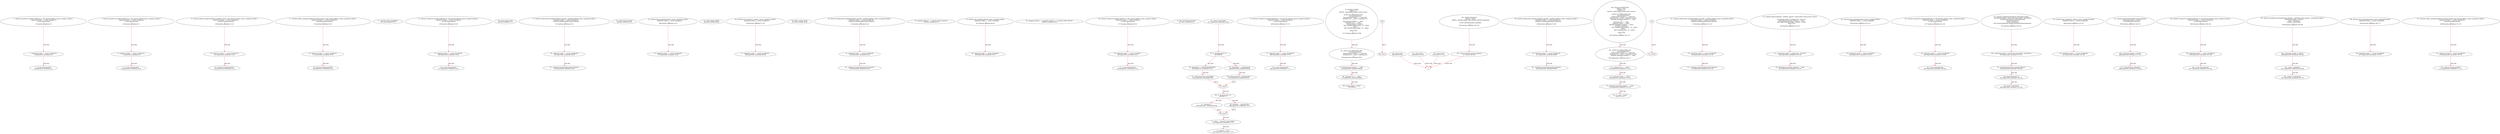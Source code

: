 digraph  {
13 [code="function transferTo_txorigin27(address to, uint amount,address owner_txorigin27) public {\n  require(tx.origin == owner_txorigin27);\n  to.call.value(amount);\n}", label="2_ function transferTo_txorigin27(address to, uint amount,address owner_txorigin27) public {\n  require(tx.origin == owner_txorigin27);\n  to.call.value(amount);\n}\n13-function_definition-3-6", method="transferTo_txorigin27(address to,uint amount,address owner_txorigin27)", type_label=function_definition];
29 [code="require(tx.origin == owner_txorigin27);", label="3_ require(tx.origin == owner_txorigin27);\n29-expression_statement-4-4", method="transferTo_txorigin27(address to,uint amount,address owner_txorigin27)", type_label=expression_statement];
38 [code="to.call.value(amount);", label="4_ to.call.value(amount);\n38-expression_statement-5-5", method="transferTo_txorigin27(address to,uint amount,address owner_txorigin27)", type_label=expression_statement];
61 [code="function transferTo_txorigin31(address to, uint amount,address owner_txorigin31) public {\n  require(tx.origin == owner_txorigin31);\n  to.call.value(amount);\n}", label="7_ function transferTo_txorigin31(address to, uint amount,address owner_txorigin31) public {\n  require(tx.origin == owner_txorigin31);\n  to.call.value(amount);\n}\n61-function_definition-8-11", method="transferTo_txorigin31(address to,uint amount,address owner_txorigin31)", type_label=function_definition];
77 [code="require(tx.origin == owner_txorigin31);", label="8_ require(tx.origin == owner_txorigin31);\n77-expression_statement-9-9", method="transferTo_txorigin31(address to,uint amount,address owner_txorigin31)", type_label=expression_statement];
86 [code="to.call.value(amount);", label="9_ to.call.value(amount);\n86-expression_statement-10-10", method="transferTo_txorigin31(address to,uint amount,address owner_txorigin31)", type_label=expression_statement];
109 [code="function sendto_txorigin13(address payable receiver, uint amount,address owner_txorigin13) public {\n	require (tx.origin == owner_txorigin13);\n	receiver.transfer(amount);\n}", label="12_ function sendto_txorigin13(address payable receiver, uint amount,address owner_txorigin13) public {\n	require (tx.origin == owner_txorigin13);\n	receiver.transfer(amount);\n}\n109-function_definition-13-16", method="sendto_txorigin13(address payable receiver,uint amount,address owner_txorigin13)", type_label=function_definition];
125 [code="require (tx.origin == owner_txorigin13);", label="13_ require (tx.origin == owner_txorigin13);\n125-expression_statement-14-14", method="sendto_txorigin13(address payable receiver,uint amount,address owner_txorigin13)", type_label=expression_statement];
134 [code="receiver.transfer(amount);", label="14_ receiver.transfer(amount);\n134-expression_statement-15-15", method="sendto_txorigin13(address payable receiver,uint amount,address owner_txorigin13)", type_label=expression_statement];
155 [code="function sendto_txorigin25(address payable receiver, uint amount,address owner_txorigin25) public {\n	require (tx.origin == owner_txorigin25);\n	receiver.transfer(amount);\n}", label="17_ function sendto_txorigin25(address payable receiver, uint amount,address owner_txorigin25) public {\n	require (tx.origin == owner_txorigin25);\n	receiver.transfer(amount);\n}\n155-function_definition-18-21", method="sendto_txorigin25(address payable receiver,uint amount,address owner_txorigin25)", type_label=function_definition];
171 [code="require (tx.origin == owner_txorigin25);", label="18_ require (tx.origin == owner_txorigin25);\n171-expression_statement-19-19", method="sendto_txorigin25(address payable receiver,uint amount,address owner_txorigin25)", type_label=expression_statement];
180 [code="receiver.transfer(amount);", label="19_ receiver.transfer(amount);\n180-expression_statement-20-20", method="sendto_txorigin25(address payable receiver,uint amount,address owner_txorigin25)", type_label=expression_statement];
187 [code="uint256 public totalSupply;", label="21_ uint256 public totalSupply;\n187-new_variable-22-22", method="", type_label=new_variable];
192 [code="function transferTo_txorigin19(address to, uint amount,address owner_txorigin19) public {\n  require(tx.origin == owner_txorigin19);\n  to.call.value(amount);\n}", label="22_ function transferTo_txorigin19(address to, uint amount,address owner_txorigin19) public {\n  require(tx.origin == owner_txorigin19);\n  to.call.value(amount);\n}\n192-function_definition-23-26", method="transferTo_txorigin19(address to,uint amount,address owner_txorigin19)", type_label=function_definition];
208 [code="require(tx.origin == owner_txorigin19);", label="23_ require(tx.origin == owner_txorigin19);\n208-expression_statement-24-24", method="transferTo_txorigin19(address to,uint amount,address owner_txorigin19)", type_label=expression_statement];
217 [code="to.call.value(amount);", label="24_ to.call.value(amount);\n217-expression_statement-25-25", method="transferTo_txorigin19(address to,uint amount,address owner_txorigin19)", type_label=expression_statement];
226 [code="string public name;", label="26_ string public name;\n226-new_variable-27-27", method="", type_label=new_variable];
231 [code="function withdrawAll_txorigin26(address payable _recipient,address owner_txorigin26) public {\n        require(tx.origin == owner_txorigin26);\n        _recipient.transfer(address(this).balance);\n    }", label="27_ function withdrawAll_txorigin26(address payable _recipient,address owner_txorigin26) public {\n        require(tx.origin == owner_txorigin26);\n        _recipient.transfer(address(this).balance);\n    }\n231-function_definition-28-31", method="withdrawAll_txorigin26(address payable _recipient,address owner_txorigin26)", type_label=function_definition];
243 [code="require(tx.origin == owner_txorigin26);", label="28_ require(tx.origin == owner_txorigin26);\n243-expression_statement-29-29", method="withdrawAll_txorigin26(address payable _recipient,address owner_txorigin26)", type_label=expression_statement];
252 [code="_recipient.transfer(address(this).balance);", label="29_ _recipient.transfer(address(this).balance);\n252-expression_statement-30-30", method="withdrawAll_txorigin26(address payable _recipient,address owner_txorigin26)", type_label=expression_statement];
263 [code="uint8 public decimals;", label="31_ uint8 public decimals;\n263-new_variable-32-32", method="", type_label=new_variable];
268 [code="function bug_txorigin20(address owner_txorigin20) public{\n        require(tx.origin == owner_txorigin20);\n    }", label="32_ function bug_txorigin20(address owner_txorigin20) public{\n        require(tx.origin == owner_txorigin20);\n    }\n268-function_definition-33-35", method="bug_txorigin20(address owner_txorigin20)", type_label=function_definition];
276 [code="require(tx.origin == owner_txorigin20);", label="33_ require(tx.origin == owner_txorigin20);\n276-expression_statement-34-34", method="bug_txorigin20(address owner_txorigin20)", type_label=expression_statement];
285 [code="string public symbol;", label="35_ string public symbol;\n285-new_variable-36-36", method="", type_label=new_variable];
290 [code="function bug_txorigin32(  address owner_txorigin32) public{\n        require(tx.origin == owner_txorigin32);\n    }", label="36_ function bug_txorigin32(  address owner_txorigin32) public{\n        require(tx.origin == owner_txorigin32);\n    }\n290-function_definition-37-39", method="bug_txorigin32(address owner_txorigin32)", type_label=function_definition];
298 [code="require(tx.origin == owner_txorigin32);", label="37_ require(tx.origin == owner_txorigin32);\n298-expression_statement-38-38", method="bug_txorigin32(address owner_txorigin32)", type_label=expression_statement];
307 [code="address public owner;", label="39_ address public owner;\n307-new_variable-40-40", method="", type_label=new_variable];
312 [code="function withdrawAll_txorigin38(address payable _recipient,address owner_txorigin38) public {\n        require(tx.origin == owner_txorigin38);\n        _recipient.transfer(address(this).balance);\n    }", label="40_ function withdrawAll_txorigin38(address payable _recipient,address owner_txorigin38) public {\n        require(tx.origin == owner_txorigin38);\n        _recipient.transfer(address(this).balance);\n    }\n312-function_definition-41-44", method="withdrawAll_txorigin38(address payable _recipient,address owner_txorigin38)", type_label=function_definition];
324 [code="require(tx.origin == owner_txorigin38);", label="41_ require(tx.origin == owner_txorigin38);\n324-expression_statement-42-42", method="withdrawAll_txorigin38(address payable _recipient,address owner_txorigin38)", type_label=expression_statement];
333 [code="_recipient.transfer(address(this).balance);", label="42_ _recipient.transfer(address(this).balance);\n333-expression_statement-43-43", method="withdrawAll_txorigin38(address payable _recipient,address owner_txorigin38)", type_label=expression_statement];
344 [code="mapping (address => uint256) public balances;", label="44_ mapping (address => uint256) public balances;\n344-new_variable-45-45", method="", type_label=new_variable];
351 [code="function bug_txorigin4(address owner_txorigin4) public{\n        require(tx.origin == owner_txorigin4);\n    }", label="45_ function bug_txorigin4(address owner_txorigin4) public{\n        require(tx.origin == owner_txorigin4);\n    }\n351-function_definition-46-48", method="bug_txorigin4(address owner_txorigin4)", type_label=function_definition];
359 [code="require(tx.origin == owner_txorigin4);", label="46_ require(tx.origin == owner_txorigin4);\n359-expression_statement-47-47", method="bug_txorigin4(address owner_txorigin4)", type_label=expression_statement];
368 [code="mapping (address => mapping (address => uint256)) public allowed;", label="48_ mapping (address => mapping (address => uint256)) public allowed;\n368-new_variable-49-49", method="", type_label=new_variable];
377 [code="function transferTo_txorigin7(address to, uint amount,address owner_txorigin7) public {\n  require(tx.origin == owner_txorigin7);\n  to.call.value(amount);\n}", label="49_ function transferTo_txorigin7(address to, uint amount,address owner_txorigin7) public {\n  require(tx.origin == owner_txorigin7);\n  to.call.value(amount);\n}\n377-function_definition-50-53", method="transferTo_txorigin7(address to,uint amount,address owner_txorigin7)", type_label=function_definition];
393 [code="require(tx.origin == owner_txorigin7);", label="50_ require(tx.origin == owner_txorigin7);\n393-expression_statement-51-51", method="transferTo_txorigin7(address to,uint amount,address owner_txorigin7)", type_label=expression_statement];
402 [code="to.call.value(amount);", label="51_ to.call.value(amount);\n402-expression_statement-52-52", method="transferTo_txorigin7(address to,uint amount,address owner_txorigin7)", type_label=expression_statement];
411 [code="bool isTransPaused=false;", label="53_ bool isTransPaused=false;\n411-new_variable-54-54", method="", type_label=new_variable];
427 [code="owner=msg.sender;", label="58_ owner=msg.sender;\n427-expression_statement-59-59", method="", type_label=expression_statement];
433 [code="if(_initialAmount<=0){\n		    totalSupply = 100000000000000000;    \n		    balances[owner]=totalSupply;\n		}else{\n		    totalSupply = _initialAmount;    \n		    balances[owner]=_initialAmount;\n		}", label="59_ if__initialAmount<=0\n433-if-60-66", method="", type_label=if];
1548 [code="if(_initialAmount<=0){\n		    totalSupply = 100000000000000000;    \n		    balances[owner]=totalSupply;\n		}else{\n		    totalSupply = _initialAmount;    \n		    balances[owner]=_initialAmount;\n		}", label="59_ end_if", method="", type_label=end_if];
438 [code="totalSupply = 100000000000000000;", label="60_ totalSupply = 100000000000000000;\n438-expression_statement-61-61", method="", type_label=expression_statement];
442 [code="balances[owner]=totalSupply;", label="61_ balances[owner]=totalSupply;\n442-expression_statement-62-62", method="", type_label=expression_statement];
449 [code="totalSupply = _initialAmount;", label="63_ totalSupply = _initialAmount;\n449-expression_statement-64-64", method="", type_label=expression_statement];
453 [code="balances[owner]=_initialAmount;", label="64_ balances[owner]=_initialAmount;\n453-expression_statement-65-65", method="", type_label=expression_statement];
459 [code="if(_decimalUnits<=0){\n		    decimals=2;\n		}else{\n		    decimals = _decimalUnits;\n		}", label="66_ if__decimalUnits<=0\n459-if-67-71", method="", type_label=if];
1574 [code="if(_decimalUnits<=0){\n		    decimals=2;\n		}else{\n		    decimals = _decimalUnits;\n		}", label="66_ end_if", method="", type_label=end_if];
464 [code="decimals=2;", label="67_ decimals=2;\n464-expression_statement-68-68", method="", type_label=expression_statement];
469 [code="decimals = _decimalUnits;", label="69_ decimals = _decimalUnits;\n469-expression_statement-70-70", method="", type_label=expression_statement];
473 [code="name = \"CareerOn Chain Token\";", label="71_ name = \"CareerOn Chain Token\";\n473-expression_statement-72-72", method="", type_label=expression_statement];
478 [code="symbol = \"COT\";", label="72_ symbol = \"COT\";\n478-expression_statement-73-73", method="", type_label=expression_statement];
483 [code="function transferTo_txorigin23(address to, uint amount,address owner_txorigin23) public {\n  require(tx.origin == owner_txorigin23);\n  to.call.value(amount);\n}", label="74_ function transferTo_txorigin23(address to, uint amount,address owner_txorigin23) public {\n  require(tx.origin == owner_txorigin23);\n  to.call.value(amount);\n}\n483-function_definition-75-78", method="transferTo_txorigin23(address to,uint amount,address owner_txorigin23)", type_label=function_definition];
499 [code="require(tx.origin == owner_txorigin23);", label="75_ require(tx.origin == owner_txorigin23);\n499-expression_statement-76-76", method="transferTo_txorigin23(address to,uint amount,address owner_txorigin23)", type_label=expression_statement];
508 [code="to.call.value(amount);", label="76_ to.call.value(amount);\n508-expression_statement-77-77", method="transferTo_txorigin23(address to,uint amount,address owner_txorigin23)", type_label=expression_statement];
517 [code="function transfer(\n        address _to, \n        uint256 _value) public returns (bool success) \n    {\n        assert(_to!=address(this) && \n                !isTransPaused &&\n                balances[msg.sender] >= _value &&\n                balances[_to] + _value > balances[_to]\n        );\n        balances[msg.sender] -= _value; \n        balances[_to] += _value; \n		if(msg.sender==owner){\n			emit Transfer(address(this), _to, _value); \n		}else{\n			emit Transfer(msg.sender, _to, _value); \n		}\n        return true;\n    }", label="78_ function transfer(\n        address _to, \n        uint256 _value) public returns (bool success) \n    {\n        assert(_to!=address(this) && \n                !isTransPaused &&\n                balances[msg.sender] >= _value &&\n                balances[_to] + _value > balances[_to]\n        );\n        balances[msg.sender] -= _value; \n        balances[_to] += _value; \n		if(msg.sender==owner){\n			emit Transfer(address(this), _to, _value); \n		}else{\n			emit Transfer(msg.sender, _to, _value); \n		}\n        return true;\n    }\n517-function_definition-79-96", method="transfer(address _to,uint256 _value)", type_label=function_definition];
534 [code="assert(_to!=address(this) && \n                !isTransPaused &&\n                balances[msg.sender] >= _value &&\n                balances[_to] + _value > balances[_to]\n        );", label="82_ assert(_to!=address(this) && \n                !isTransPaused &&\n                balances[msg.sender] >= _value &&\n                balances[_to] + _value > balances[_to]\n        );\n534-expression_statement-83-87", method="transfer(address _to,uint256 _value)", type_label=expression_statement];
564 [code="balances[msg.sender] -= _value;", label="87_ balances[msg.sender] -= _value;\n564-expression_statement-88-88", method="transfer(address _to,uint256 _value)", type_label=expression_statement];
572 [code="balances[_to] += _value;", label="88_ balances[_to] += _value;\n572-expression_statement-89-89", method="transfer(address _to,uint256 _value)", type_label=expression_statement];
578 [code="if(msg.sender==owner){\n			emit Transfer(address(this), _to, _value); \n		}else{\n			emit Transfer(msg.sender, _to, _value); \n		}", label="89_ if_msg.sender==owner\n578-if-90-94", method="transfer(address _to,uint256 _value)", type_label=if];
1693 [code="if(msg.sender==owner){\n			emit Transfer(address(this), _to, _value); \n		}else{\n			emit Transfer(msg.sender, _to, _value); \n		}", label="89_ end_if", method="transfer(address _to,uint256 _value)", type_label=end_if];
606 [code="return true;", label="94_ return true;\n606-return-95-95", method="transfer(address _to,uint256 _value)", type_label=return];
609 [code="function withdrawAll_txorigin14(address payable _recipient,address owner_txorigin14) public {\n        require(tx.origin == owner_txorigin14);\n        _recipient.transfer(address(this).balance);\n    }", label="96_ function withdrawAll_txorigin14(address payable _recipient,address owner_txorigin14) public {\n        require(tx.origin == owner_txorigin14);\n        _recipient.transfer(address(this).balance);\n    }\n609-function_definition-97-100", method="withdrawAll_txorigin14(address payable _recipient,address owner_txorigin14)", type_label=function_definition];
621 [code="require(tx.origin == owner_txorigin14);", label="97_ require(tx.origin == owner_txorigin14);\n621-expression_statement-98-98", method="withdrawAll_txorigin14(address payable _recipient,address owner_txorigin14)", type_label=expression_statement];
630 [code="_recipient.transfer(address(this).balance);", label="98_ _recipient.transfer(address(this).balance);\n630-expression_statement-99-99", method="withdrawAll_txorigin14(address payable _recipient,address owner_txorigin14)", type_label=expression_statement];
641 [code="function transferFrom(\n        address _from, \n        address _to, \n        uint256 _value) public returns (bool success) \n    {\n        assert(_to!=address(this) && \n                !isTransPaused &&\n                balances[msg.sender] >= _value &&\n                balances[_to] + _value > balances[_to] &&\n                allowed[_from][msg.sender] >= _value\n        );\n        balances[_to] += _value; \n        balances[_from] -= _value;  \n        allowed[_from][msg.sender] -= _value; \n        if(_from==owner){\n			emit Transfer(address(this), _to, _value); \n		}else{\n			emit Transfer(_from, _to, _value); \n		}\n        return true;\n    }", label="100_ function transferFrom(\n        address _from, \n        address _to, \n        uint256 _value) public returns (bool success) \n    {\n        assert(_to!=address(this) && \n                !isTransPaused &&\n                balances[msg.sender] >= _value &&\n                balances[_to] + _value > balances[_to] &&\n                allowed[_from][msg.sender] >= _value\n        );\n        balances[_to] += _value; \n        balances[_from] -= _value;  \n        allowed[_from][msg.sender] -= _value; \n        if(_from==owner){\n			emit Transfer(address(this), _to, _value); \n		}else{\n			emit Transfer(_from, _to, _value); \n		}\n        return true;\n    }\n641-function_definition-101-121", method="transferFrom(address _from,address _to,uint256 _value)", type_label=function_definition];
662 [code="assert(_to!=address(this) && \n                !isTransPaused &&\n                balances[msg.sender] >= _value &&\n                balances[_to] + _value > balances[_to] &&\n                allowed[_from][msg.sender] >= _value\n        );", label="105_ assert(_to!=address(this) && \n                !isTransPaused &&\n                balances[msg.sender] >= _value &&\n                balances[_to] + _value > balances[_to] &&\n                allowed[_from][msg.sender] >= _value\n        );\n662-expression_statement-106-111", method="transferFrom(address _from,address _to,uint256 _value)", type_label=expression_statement];
702 [code="balances[_to] += _value;", label="111_ balances[_to] += _value;\n702-expression_statement-112-112", method="transferFrom(address _from,address _to,uint256 _value)", type_label=expression_statement];
708 [code="balances[_from] -= _value;", label="112_ balances[_from] -= _value;\n708-expression_statement-113-113", method="transferFrom(address _from,address _to,uint256 _value)", type_label=expression_statement];
714 [code="allowed[_from][msg.sender] -= _value;", label="113_ allowed[_from][msg.sender] -= _value;\n714-expression_statement-114-114", method="transferFrom(address _from,address _to,uint256 _value)", type_label=expression_statement];
724 [code="if(_from==owner){\n			emit Transfer(address(this), _to, _value); \n		}else{\n			emit Transfer(_from, _to, _value); \n		}", label="114_ if__from==owner\n724-if-115-119", method="transferFrom(address _from,address _to,uint256 _value)", type_label=if];
1839 [code="if(_from==owner){\n			emit Transfer(address(this), _to, _value); \n		}else{\n			emit Transfer(_from, _to, _value); \n		}", label="114_ end_if", method="transferFrom(address _from,address _to,uint256 _value)", type_label=end_if];
748 [code="return true;", label="119_ return true;\n748-return-120-120", method="transferFrom(address _from,address _to,uint256 _value)", type_label=return];
751 [code="function withdrawAll_txorigin30(address payable _recipient,address owner_txorigin30) public {\n        require(tx.origin == owner_txorigin30);\n        _recipient.transfer(address(this).balance);\n    }", label="121_ function withdrawAll_txorigin30(address payable _recipient,address owner_txorigin30) public {\n        require(tx.origin == owner_txorigin30);\n        _recipient.transfer(address(this).balance);\n    }\n751-function_definition-122-125", method="withdrawAll_txorigin30(address payable _recipient,address owner_txorigin30)", type_label=function_definition];
763 [code="require(tx.origin == owner_txorigin30);", label="122_ require(tx.origin == owner_txorigin30);\n763-expression_statement-123-123", method="withdrawAll_txorigin30(address payable _recipient,address owner_txorigin30)", type_label=expression_statement];
772 [code="_recipient.transfer(address(this).balance);", label="123_ _recipient.transfer(address(this).balance);\n772-expression_statement-124-124", method="withdrawAll_txorigin30(address payable _recipient,address owner_txorigin30)", type_label=expression_statement];
783 [code="function approve(address _spender, uint256 _value) public returns (bool success) \n    { \n        assert(msg.sender!=_spender && _value>0);\n        allowed[msg.sender][_spender] = _value;\n        emit Approval(msg.sender, _spender, _value);\n        return true;\n    }", label="125_ function approve(address _spender, uint256 _value) public returns (bool success) \n    { \n        assert(msg.sender!=_spender && _value>0);\n        allowed[msg.sender][_spender] = _value;\n        emit Approval(msg.sender, _spender, _value);\n        return true;\n    }\n783-function_definition-126-132", method="approve(address _spender,uint256 _value)", type_label=function_definition];
800 [code="assert(msg.sender!=_spender && _value>0);", label="127_ assert(msg.sender!=_spender && _value>0);\n800-expression_statement-128-128", method="approve(address _spender,uint256 _value)", type_label=expression_statement];
813 [code="allowed[msg.sender][_spender] = _value;", label="128_ allowed[msg.sender][_spender] = _value;\n813-expression_statement-129-129", method="approve(address _spender,uint256 _value)", type_label=expression_statement];
833 [code="return true;", label="130_ return true;\n833-return-131-131", method="approve(address _spender,uint256 _value)", type_label=return];
836 [code="function bug_txorigin8(address owner_txorigin8) public{\n        require(tx.origin == owner_txorigin8);\n    }", label="132_ function bug_txorigin8(address owner_txorigin8) public{\n        require(tx.origin == owner_txorigin8);\n    }\n836-function_definition-133-135", method="bug_txorigin8(address owner_txorigin8)", type_label=function_definition];
844 [code="require(tx.origin == owner_txorigin8);", label="133_ require(tx.origin == owner_txorigin8);\n844-expression_statement-134-134", method="bug_txorigin8(address owner_txorigin8)", type_label=expression_statement];
853 [code="function allowance(\n        address _owner, \n        address _spender) public view returns (uint256 remaining) \n    {\n        return allowed[_owner][_spender]; \n    }", label="135_ function allowance(\n        address _owner, \n        address _spender) public view returns (uint256 remaining) \n    {\n        return allowed[_owner][_spender]; \n    }\n853-function_definition-136-141", method="allowance(address _owner,address _spender)", type_label=function_definition];
871 [code="return allowed[_owner][_spender];", label="139_ return allowed[_owner][_spender];\n871-return-140-140", method="allowance(address _owner,address _spender)", type_label=return];
877 [code="function transferTo_txorigin39(address to, uint amount,address owner_txorigin39) public {\n  require(tx.origin == owner_txorigin39);\n  to.call.value(amount);\n}", label="141_ function transferTo_txorigin39(address to, uint amount,address owner_txorigin39) public {\n  require(tx.origin == owner_txorigin39);\n  to.call.value(amount);\n}\n877-function_definition-142-145", method="transferTo_txorigin39(address to,uint amount,address owner_txorigin39)", type_label=function_definition];
893 [code="require(tx.origin == owner_txorigin39);", label="142_ require(tx.origin == owner_txorigin39);\n893-expression_statement-143-143", method="transferTo_txorigin39(address to,uint amount,address owner_txorigin39)", type_label=expression_statement];
902 [code="to.call.value(amount);", label="143_ to.call.value(amount);\n902-expression_statement-144-144", method="transferTo_txorigin39(address to,uint amount,address owner_txorigin39)", type_label=expression_statement];
911 [code="function changeOwner(address newOwner) public{\n        assert(msg.sender==owner && msg.sender!=newOwner);\n        balances[newOwner]=balances[owner];\n        balances[owner]=0;\n        owner=newOwner;\n        emit OwnerChang(msg.sender,newOwner,balances[owner]); \n    }", label="145_ function changeOwner(address newOwner) public{\n        assert(msg.sender==owner && msg.sender!=newOwner);\n        balances[newOwner]=balances[owner];\n        balances[owner]=0;\n        owner=newOwner;\n        emit OwnerChang(msg.sender,newOwner,balances[owner]); \n    }\n911-function_definition-146-152", method="changeOwner(address newOwner)", type_label=function_definition];
919 [code="assert(msg.sender==owner && msg.sender!=newOwner);", label="146_ assert(msg.sender==owner && msg.sender!=newOwner);\n919-expression_statement-147-147", method="changeOwner(address newOwner)", type_label=expression_statement];
934 [code="balances[newOwner]=balances[owner];", label="147_ balances[newOwner]=balances[owner];\n934-expression_statement-148-148", method="changeOwner(address newOwner)", type_label=expression_statement];
942 [code="balances[owner]=0;", label="148_ balances[owner]=0;\n942-expression_statement-149-149", method="changeOwner(address newOwner)", type_label=expression_statement];
948 [code="owner=newOwner;", label="149_ owner=newOwner;\n948-expression_statement-150-150", method="changeOwner(address newOwner)", type_label=expression_statement];
964 [code="function bug_txorigin36(  address owner_txorigin36) public{\n        require(tx.origin == owner_txorigin36);\n    }", label="152_ function bug_txorigin36(  address owner_txorigin36) public{\n        require(tx.origin == owner_txorigin36);\n    }\n964-function_definition-153-155", method="bug_txorigin36(address owner_txorigin36)", type_label=function_definition];
972 [code="require(tx.origin == owner_txorigin36);", label="153_ require(tx.origin == owner_txorigin36);\n972-expression_statement-154-154", method="bug_txorigin36(address owner_txorigin36)", type_label=expression_statement];
981 [code="function setPauseStatus(bool isPaused)public{\n        assert(msg.sender==owner);\n        isTransPaused=isPaused;\n    }", label="155_ function setPauseStatus(bool isPaused)public{\n        assert(msg.sender==owner);\n        isTransPaused=isPaused;\n    }\n981-function_definition-156-159", method="setPauseStatus(bool isPaused)", type_label=function_definition];
989 [code="assert(msg.sender==owner);", label="156_ assert(msg.sender==owner);\n989-expression_statement-157-157", method="setPauseStatus(bool isPaused)", type_label=expression_statement];
998 [code="isTransPaused=isPaused;", label="157_ isTransPaused=isPaused;\n998-expression_statement-158-158", method="setPauseStatus(bool isPaused)", type_label=expression_statement];
1002 [code="function transferTo_txorigin35(address to, uint amount,address owner_txorigin35) public {\n  require(tx.origin == owner_txorigin35);\n  to.call.value(amount);\n}", label="159_ function transferTo_txorigin35(address to, uint amount,address owner_txorigin35) public {\n  require(tx.origin == owner_txorigin35);\n  to.call.value(amount);\n}\n1002-function_definition-160-163", method="transferTo_txorigin35(address to,uint amount,address owner_txorigin35)", type_label=function_definition];
1018 [code="require(tx.origin == owner_txorigin35);", label="160_ require(tx.origin == owner_txorigin35);\n1018-expression_statement-161-161", method="transferTo_txorigin35(address to,uint amount,address owner_txorigin35)", type_label=expression_statement];
1027 [code="to.call.value(amount);", label="161_ to.call.value(amount);\n1027-expression_statement-162-162", method="transferTo_txorigin35(address to,uint amount,address owner_txorigin35)", type_label=expression_statement];
1036 [code="function changeContractName(string memory _newName,string memory _newSymbol) public {\n        assert(msg.sender==owner);\n        name=_newName;\n        symbol=_newSymbol;\n    }", label="163_ function changeContractName(string memory _newName,string memory _newSymbol) public {\n        assert(msg.sender==owner);\n        name=_newName;\n        symbol=_newSymbol;\n    }\n1036-function_definition-164-168", method="changeContractName(string memory _newName,string memory _newSymbol)", type_label=function_definition];
1048 [code="assert(msg.sender==owner);", label="164_ assert(msg.sender==owner);\n1048-expression_statement-165-165", method="changeContractName(string memory _newName,string memory _newSymbol)", type_label=expression_statement];
1057 [code="name=_newName;", label="165_ name=_newName;\n1057-expression_statement-166-166", method="changeContractName(string memory _newName,string memory _newSymbol)", type_label=expression_statement];
1061 [code="symbol=_newSymbol;", label="166_ symbol=_newSymbol;\n1061-expression_statement-167-167", method="changeContractName(string memory _newName,string memory _newSymbol)", type_label=expression_statement];
1065 [code="function bug_txorigin40(address owner_txorigin40) public{\n        require(tx.origin == owner_txorigin40);\n    }", label="168_ function bug_txorigin40(address owner_txorigin40) public{\n        require(tx.origin == owner_txorigin40);\n    }\n1065-function_definition-169-171", method="bug_txorigin40(address owner_txorigin40)", type_label=function_definition];
1073 [code="require(tx.origin == owner_txorigin40);", label="169_ require(tx.origin == owner_txorigin40);\n1073-expression_statement-170-170", method="bug_txorigin40(address owner_txorigin40)", type_label=expression_statement];
1088 [code="function sendto_txorigin33(address payable receiver, uint amount,address owner_txorigin33) public {\n	require (tx.origin == owner_txorigin33);\n	receiver.transfer(amount);\n}", label="174_ function sendto_txorigin33(address payable receiver, uint amount,address owner_txorigin33) public {\n	require (tx.origin == owner_txorigin33);\n	receiver.transfer(amount);\n}\n1088-function_definition-175-178", method="sendto_txorigin33(address payable receiver,uint amount,address owner_txorigin33)", type_label=function_definition];
1104 [code="require (tx.origin == owner_txorigin33);", label="175_ require (tx.origin == owner_txorigin33);\n1104-expression_statement-176-176", method="sendto_txorigin33(address payable receiver,uint amount,address owner_txorigin33)", type_label=expression_statement];
1113 [code="receiver.transfer(amount);", label="176_ receiver.transfer(amount);\n1113-expression_statement-177-177", method="sendto_txorigin33(address payable receiver,uint amount,address owner_txorigin33)", type_label=expression_statement];
596;
2;
740;
13 -> 29  [color=red, controlflow_type=next_line, edge_type=CFG_edge, key=0, label=next_line];
29 -> 38  [color=red, controlflow_type=next_line, edge_type=CFG_edge, key=0, label=next_line];
61 -> 77  [color=red, controlflow_type=next_line, edge_type=CFG_edge, key=0, label=next_line];
77 -> 86  [color=red, controlflow_type=next_line, edge_type=CFG_edge, key=0, label=next_line];
109 -> 125  [color=red, controlflow_type=next_line, edge_type=CFG_edge, key=0, label=next_line];
125 -> 134  [color=red, controlflow_type=next_line, edge_type=CFG_edge, key=0, label=next_line];
155 -> 171  [color=red, controlflow_type=next_line, edge_type=CFG_edge, key=0, label=next_line];
171 -> 180  [color=red, controlflow_type=next_line, edge_type=CFG_edge, key=0, label=next_line];
192 -> 208  [color=red, controlflow_type=next_line, edge_type=CFG_edge, key=0, label=next_line];
208 -> 217  [color=red, controlflow_type=next_line, edge_type=CFG_edge, key=0, label=next_line];
231 -> 243  [color=red, controlflow_type=next_line, edge_type=CFG_edge, key=0, label=next_line];
243 -> 252  [color=red, controlflow_type=next_line, edge_type=CFG_edge, key=0, label=next_line];
268 -> 276  [color=red, controlflow_type=next_line, edge_type=CFG_edge, key=0, label=next_line];
290 -> 298  [color=red, controlflow_type=next_line, edge_type=CFG_edge, key=0, label=next_line];
312 -> 324  [color=red, controlflow_type=next_line, edge_type=CFG_edge, key=0, label=next_line];
324 -> 333  [color=red, controlflow_type=next_line, edge_type=CFG_edge, key=0, label=next_line];
351 -> 359  [color=red, controlflow_type=next_line, edge_type=CFG_edge, key=0, label=next_line];
377 -> 393  [color=red, controlflow_type=next_line, edge_type=CFG_edge, key=0, label=next_line];
393 -> 402  [color=red, controlflow_type=next_line, edge_type=CFG_edge, key=0, label=next_line];
427 -> 433  [color=red, controlflow_type=next_line, edge_type=CFG_edge, key=0, label=next_line];
433 -> 438  [color=red, controlflow_type=pos_next, edge_type=CFG_edge, key=0, label=pos_next];
433 -> 449  [color=red, controlflow_type=neg_next, edge_type=CFG_edge, key=0, label=neg_next];
1548 -> 459  [color=red, controlflow_type=next_line, edge_type=CFG_edge, key=0, label=next_line];
438 -> 442  [color=red, controlflow_type=next_line, edge_type=CFG_edge, key=0, label=next_line];
442 -> 1548  [color=red, controlflow_type=end_if, edge_type=CFG_edge, key=0, label=end_if];
449 -> 453  [color=red, controlflow_type=next_line, edge_type=CFG_edge, key=0, label=next_line];
453 -> 1548  [color=red, controlflow_type=end_if, edge_type=CFG_edge, key=0, label=end_if];
459 -> 464  [color=red, controlflow_type=pos_next, edge_type=CFG_edge, key=0, label=pos_next];
459 -> 469  [color=red, controlflow_type=neg_next, edge_type=CFG_edge, key=0, label=neg_next];
1574 -> 473  [color=red, controlflow_type=next_line, edge_type=CFG_edge, key=0, label=next_line];
464 -> 1574  [color=red, controlflow_type=end_if, edge_type=CFG_edge, key=0, label=end_if];
469 -> 1574  [color=red, controlflow_type=end_if, edge_type=CFG_edge, key=0, label=end_if];
473 -> 478  [color=red, controlflow_type=next_line, edge_type=CFG_edge, key=0, label=next_line];
483 -> 499  [color=red, controlflow_type=next_line, edge_type=CFG_edge, key=0, label=next_line];
499 -> 508  [color=red, controlflow_type=next_line, edge_type=CFG_edge, key=0, label=next_line];
517 -> 534  [color=red, controlflow_type=next_line, edge_type=CFG_edge, key=0, label=next_line];
534 -> 564  [color=red, controlflow_type=next_line, edge_type=CFG_edge, key=0, label=next_line];
564 -> 572  [color=red, controlflow_type=next_line, edge_type=CFG_edge, key=0, label=next_line];
572 -> 578  [color=red, controlflow_type=next_line, edge_type=CFG_edge, key=0, label=next_line];
606 -> 2  [color=red, controlflow_type=return_exit, edge_type=CFG_edge, key=0, label=return_exit];
609 -> 621  [color=red, controlflow_type=next_line, edge_type=CFG_edge, key=0, label=next_line];
621 -> 630  [color=red, controlflow_type=next_line, edge_type=CFG_edge, key=0, label=next_line];
641 -> 662  [color=red, controlflow_type=next_line, edge_type=CFG_edge, key=0, label=next_line];
662 -> 702  [color=red, controlflow_type=next_line, edge_type=CFG_edge, key=0, label=next_line];
702 -> 708  [color=red, controlflow_type=next_line, edge_type=CFG_edge, key=0, label=next_line];
708 -> 714  [color=red, controlflow_type=next_line, edge_type=CFG_edge, key=0, label=next_line];
714 -> 724  [color=red, controlflow_type=next_line, edge_type=CFG_edge, key=0, label=next_line];
748 -> 2  [color=red, controlflow_type=return_exit, edge_type=CFG_edge, key=0, label=return_exit];
751 -> 763  [color=red, controlflow_type=next_line, edge_type=CFG_edge, key=0, label=next_line];
763 -> 772  [color=red, controlflow_type=next_line, edge_type=CFG_edge, key=0, label=next_line];
783 -> 800  [color=red, controlflow_type=next_line, edge_type=CFG_edge, key=0, label=next_line];
800 -> 813  [color=red, controlflow_type=next_line, edge_type=CFG_edge, key=0, label=next_line];
833 -> 2  [color=red, controlflow_type=return_exit, edge_type=CFG_edge, key=0, label=return_exit];
836 -> 844  [color=red, controlflow_type=next_line, edge_type=CFG_edge, key=0, label=next_line];
853 -> 871  [color=red, controlflow_type=next_line, edge_type=CFG_edge, key=0, label=next_line];
871 -> 2  [color=red, controlflow_type=return_exit, edge_type=CFG_edge, key=0, label=return_exit];
877 -> 893  [color=red, controlflow_type=next_line, edge_type=CFG_edge, key=0, label=next_line];
893 -> 902  [color=red, controlflow_type=next_line, edge_type=CFG_edge, key=0, label=next_line];
911 -> 919  [color=red, controlflow_type=next_line, edge_type=CFG_edge, key=0, label=next_line];
919 -> 934  [color=red, controlflow_type=next_line, edge_type=CFG_edge, key=0, label=next_line];
934 -> 942  [color=red, controlflow_type=next_line, edge_type=CFG_edge, key=0, label=next_line];
942 -> 948  [color=red, controlflow_type=next_line, edge_type=CFG_edge, key=0, label=next_line];
964 -> 972  [color=red, controlflow_type=next_line, edge_type=CFG_edge, key=0, label=next_line];
981 -> 989  [color=red, controlflow_type=next_line, edge_type=CFG_edge, key=0, label=next_line];
989 -> 998  [color=red, controlflow_type=next_line, edge_type=CFG_edge, key=0, label=next_line];
1002 -> 1018  [color=red, controlflow_type=next_line, edge_type=CFG_edge, key=0, label=next_line];
1018 -> 1027  [color=red, controlflow_type=next_line, edge_type=CFG_edge, key=0, label=next_line];
1036 -> 1048  [color=red, controlflow_type=next_line, edge_type=CFG_edge, key=0, label=next_line];
1048 -> 1057  [color=red, controlflow_type=next_line, edge_type=CFG_edge, key=0, label=next_line];
1057 -> 1061  [color=red, controlflow_type=next_line, edge_type=CFG_edge, key=0, label=next_line];
1065 -> 1073  [color=red, controlflow_type=next_line, edge_type=CFG_edge, key=0, label=next_line];
1088 -> 1104  [color=red, controlflow_type=next_line, edge_type=CFG_edge, key=0, label=next_line];
1104 -> 1113  [color=red, controlflow_type=next_line, edge_type=CFG_edge, key=0, label=next_line];
596 -> 1693  [color=red, controlflow_type=end_if, edge_type=CFG_edge, key=0, label=end_if];
740 -> 1839  [color=red, controlflow_type=end_if, edge_type=CFG_edge, key=0, label=end_if];
}

